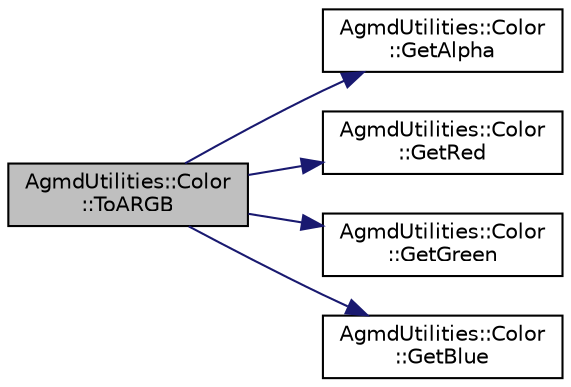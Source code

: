 digraph "AgmdUtilities::Color::ToARGB"
{
  edge [fontname="Helvetica",fontsize="10",labelfontname="Helvetica",labelfontsize="10"];
  node [fontname="Helvetica",fontsize="10",shape=record];
  rankdir="LR";
  Node1 [label="AgmdUtilities::Color\l::ToARGB",height=0.2,width=0.4,color="black", fillcolor="grey75", style="filled" fontcolor="black"];
  Node1 -> Node2 [color="midnightblue",fontsize="10",style="solid",fontname="Helvetica"];
  Node2 [label="AgmdUtilities::Color\l::GetAlpha",height=0.2,width=0.4,color="black", fillcolor="white", style="filled",URL="$class_agmd_utilities_1_1_color.html#a92247903675f8e49fee46a3da21919e4"];
  Node1 -> Node3 [color="midnightblue",fontsize="10",style="solid",fontname="Helvetica"];
  Node3 [label="AgmdUtilities::Color\l::GetRed",height=0.2,width=0.4,color="black", fillcolor="white", style="filled",URL="$class_agmd_utilities_1_1_color.html#a40d77aafec227fe98e0efbbcf7c3922b"];
  Node1 -> Node4 [color="midnightblue",fontsize="10",style="solid",fontname="Helvetica"];
  Node4 [label="AgmdUtilities::Color\l::GetGreen",height=0.2,width=0.4,color="black", fillcolor="white", style="filled",URL="$class_agmd_utilities_1_1_color.html#a4a054190138513e2243be3ea4b0d58de"];
  Node1 -> Node5 [color="midnightblue",fontsize="10",style="solid",fontname="Helvetica"];
  Node5 [label="AgmdUtilities::Color\l::GetBlue",height=0.2,width=0.4,color="black", fillcolor="white", style="filled",URL="$class_agmd_utilities_1_1_color.html#aa04427de40c66eba4758f2432f4fe070"];
}
